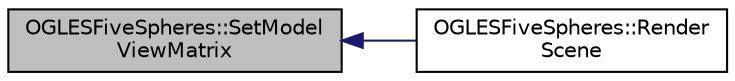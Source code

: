 digraph "OGLESFiveSpheres::SetModelViewMatrix"
{
  edge [fontname="Helvetica",fontsize="10",labelfontname="Helvetica",labelfontsize="10"];
  node [fontname="Helvetica",fontsize="10",shape=record];
  rankdir="LR";
  Node1 [label="OGLESFiveSpheres::SetModel\lViewMatrix",height=0.2,width=0.4,color="black", fillcolor="grey75", style="filled", fontcolor="black"];
  Node1 -> Node2 [dir="back",color="midnightblue",fontsize="10",style="solid",fontname="Helvetica"];
  Node2 [label="OGLESFiveSpheres::Render\lScene",height=0.2,width=0.4,color="black", fillcolor="white", style="filled",URL="$class_o_g_l_e_s_five_spheres.html#a761c8fd86d8f50a0bfaf4b780031662d"];
}
